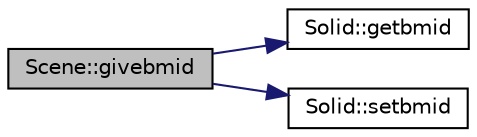 digraph "Scene::givebmid"
{
 // LATEX_PDF_SIZE
  edge [fontname="Helvetica",fontsize="10",labelfontname="Helvetica",labelfontsize="10"];
  node [fontname="Helvetica",fontsize="10",shape=record];
  rankdir="LR";
  Node1 [label="Scene::givebmid",height=0.2,width=0.4,color="black", fillcolor="grey75", style="filled", fontcolor="black",tooltip=" "];
  Node1 -> Node2 [color="midnightblue",fontsize="10",style="solid",fontname="Helvetica"];
  Node2 [label="Solid::getbmid",height=0.2,width=0.4,color="black", fillcolor="white", style="filled",URL="$class_solid.html#a9dff1d3c94a4d96a521cbd6048570f43",tooltip=" "];
  Node1 -> Node3 [color="midnightblue",fontsize="10",style="solid",fontname="Helvetica"];
  Node3 [label="Solid::setbmid",height=0.2,width=0.4,color="black", fillcolor="white", style="filled",URL="$class_solid.html#a7ef1fdf462b7a5b873140008308b2601",tooltip=" "];
}
